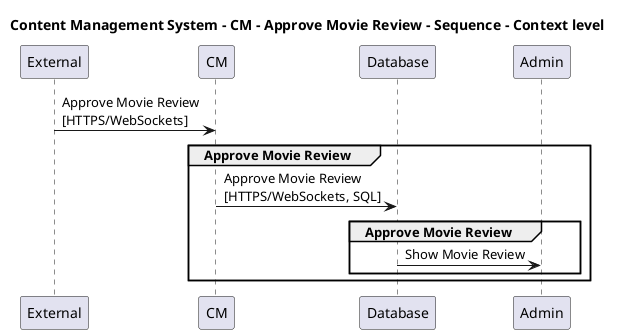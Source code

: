 @startuml

title Content Management System - CM - Approve Movie Review - Sequence - Context level

participant "External" as C4InterFlow.SoftwareSystems.ExternalSystem
participant "CM" as ContentManagementSystem.SoftwareSystems.CM
participant "Database" as ContentManagementSystem.SoftwareSystems.Database
participant "Admin" as ContentManagementSystem.SoftwareSystems.Admin

C4InterFlow.SoftwareSystems.ExternalSystem -> ContentManagementSystem.SoftwareSystems.CM : Approve Movie Review\n[HTTPS/WebSockets]
group Approve Movie Review
ContentManagementSystem.SoftwareSystems.CM -> ContentManagementSystem.SoftwareSystems.Database : Approve Movie Review\n[HTTPS/WebSockets, SQL]
group Approve Movie Review
ContentManagementSystem.SoftwareSystems.Database -> ContentManagementSystem.SoftwareSystems.Admin : Show Movie Review
end
end


@enduml
